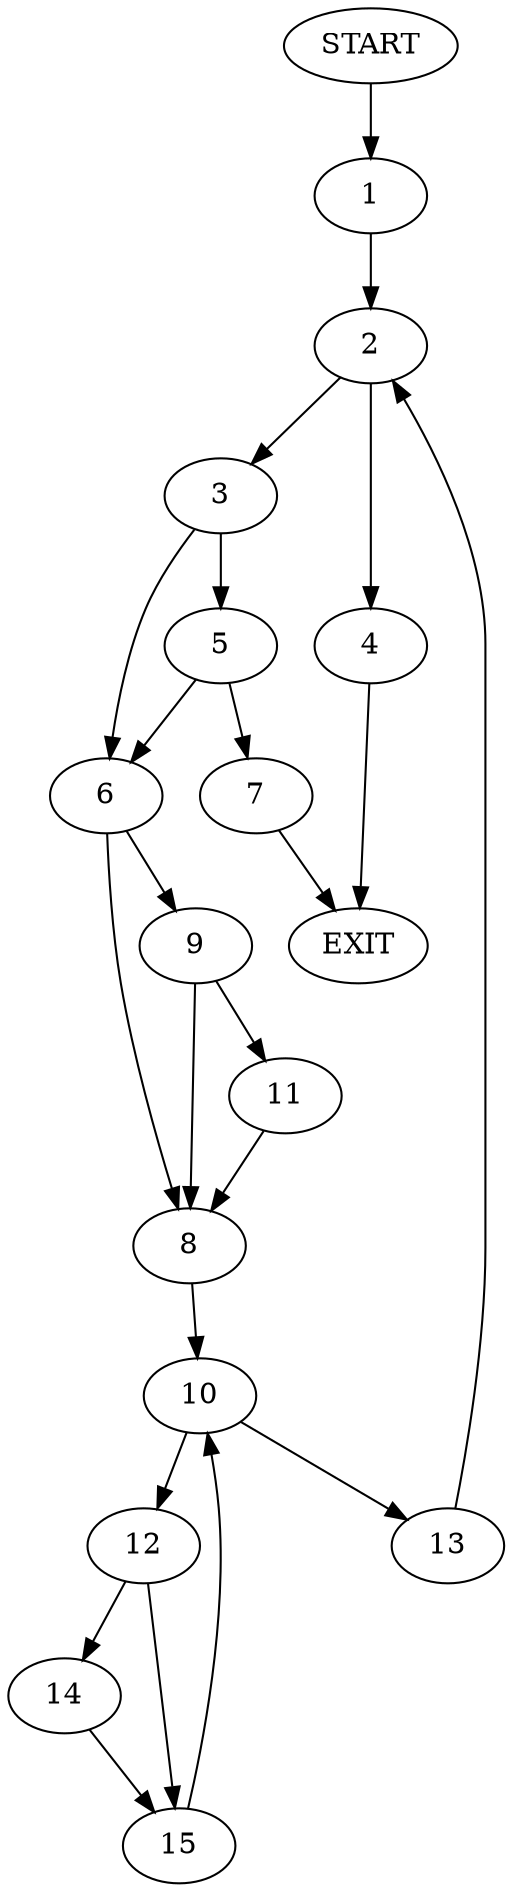 digraph {
0 [label="START"]
16 [label="EXIT"]
0 -> 1
1 -> 2
2 -> 3
2 -> 4
4 -> 16
3 -> 5
3 -> 6
5 -> 7
5 -> 6
6 -> 8
6 -> 9
7 -> 16
8 -> 10
9 -> 8
9 -> 11
11 -> 8
10 -> 12
10 -> 13
13 -> 2
12 -> 14
12 -> 15
14 -> 15
15 -> 10
}
